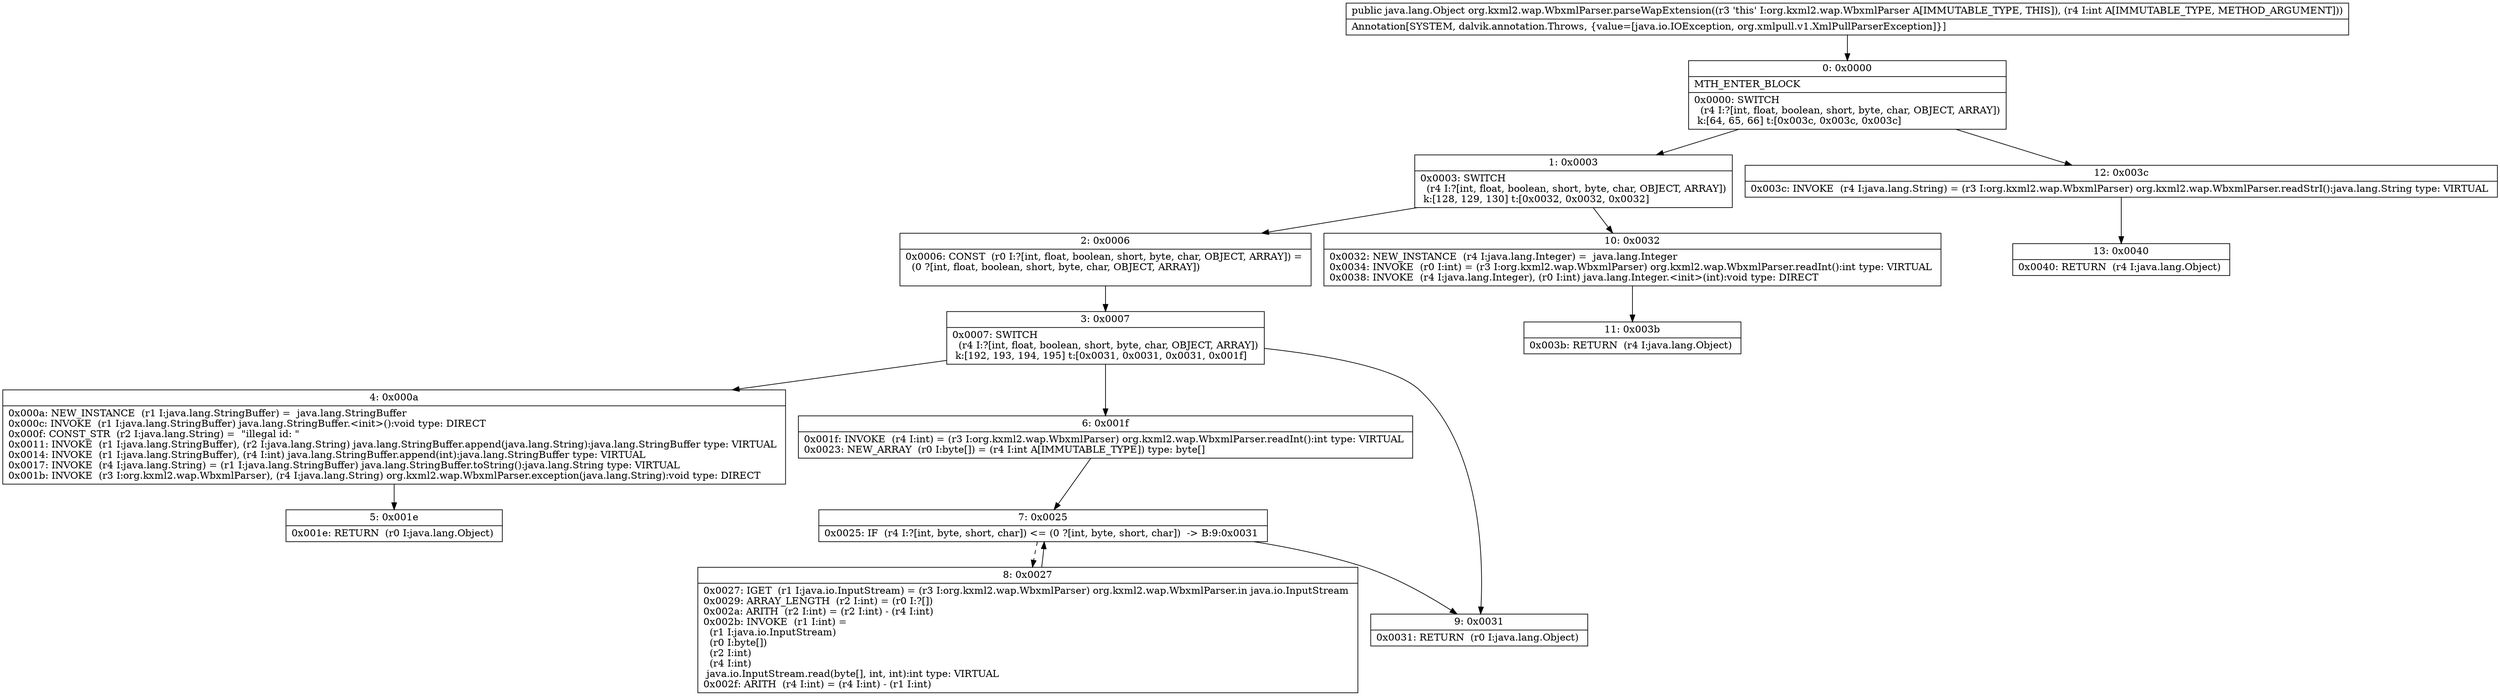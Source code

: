 digraph "CFG fororg.kxml2.wap.WbxmlParser.parseWapExtension(I)Ljava\/lang\/Object;" {
Node_0 [shape=record,label="{0\:\ 0x0000|MTH_ENTER_BLOCK\l|0x0000: SWITCH  \l  (r4 I:?[int, float, boolean, short, byte, char, OBJECT, ARRAY])\l k:[64, 65, 66] t:[0x003c, 0x003c, 0x003c] \l}"];
Node_1 [shape=record,label="{1\:\ 0x0003|0x0003: SWITCH  \l  (r4 I:?[int, float, boolean, short, byte, char, OBJECT, ARRAY])\l k:[128, 129, 130] t:[0x0032, 0x0032, 0x0032] \l}"];
Node_2 [shape=record,label="{2\:\ 0x0006|0x0006: CONST  (r0 I:?[int, float, boolean, short, byte, char, OBJECT, ARRAY]) = \l  (0 ?[int, float, boolean, short, byte, char, OBJECT, ARRAY])\l \l}"];
Node_3 [shape=record,label="{3\:\ 0x0007|0x0007: SWITCH  \l  (r4 I:?[int, float, boolean, short, byte, char, OBJECT, ARRAY])\l k:[192, 193, 194, 195] t:[0x0031, 0x0031, 0x0031, 0x001f] \l}"];
Node_4 [shape=record,label="{4\:\ 0x000a|0x000a: NEW_INSTANCE  (r1 I:java.lang.StringBuffer) =  java.lang.StringBuffer \l0x000c: INVOKE  (r1 I:java.lang.StringBuffer) java.lang.StringBuffer.\<init\>():void type: DIRECT \l0x000f: CONST_STR  (r2 I:java.lang.String) =  \"illegal id: \" \l0x0011: INVOKE  (r1 I:java.lang.StringBuffer), (r2 I:java.lang.String) java.lang.StringBuffer.append(java.lang.String):java.lang.StringBuffer type: VIRTUAL \l0x0014: INVOKE  (r1 I:java.lang.StringBuffer), (r4 I:int) java.lang.StringBuffer.append(int):java.lang.StringBuffer type: VIRTUAL \l0x0017: INVOKE  (r4 I:java.lang.String) = (r1 I:java.lang.StringBuffer) java.lang.StringBuffer.toString():java.lang.String type: VIRTUAL \l0x001b: INVOKE  (r3 I:org.kxml2.wap.WbxmlParser), (r4 I:java.lang.String) org.kxml2.wap.WbxmlParser.exception(java.lang.String):void type: DIRECT \l}"];
Node_5 [shape=record,label="{5\:\ 0x001e|0x001e: RETURN  (r0 I:java.lang.Object) \l}"];
Node_6 [shape=record,label="{6\:\ 0x001f|0x001f: INVOKE  (r4 I:int) = (r3 I:org.kxml2.wap.WbxmlParser) org.kxml2.wap.WbxmlParser.readInt():int type: VIRTUAL \l0x0023: NEW_ARRAY  (r0 I:byte[]) = (r4 I:int A[IMMUTABLE_TYPE]) type: byte[] \l}"];
Node_7 [shape=record,label="{7\:\ 0x0025|0x0025: IF  (r4 I:?[int, byte, short, char]) \<= (0 ?[int, byte, short, char])  \-\> B:9:0x0031 \l}"];
Node_8 [shape=record,label="{8\:\ 0x0027|0x0027: IGET  (r1 I:java.io.InputStream) = (r3 I:org.kxml2.wap.WbxmlParser) org.kxml2.wap.WbxmlParser.in java.io.InputStream \l0x0029: ARRAY_LENGTH  (r2 I:int) = (r0 I:?[]) \l0x002a: ARITH  (r2 I:int) = (r2 I:int) \- (r4 I:int) \l0x002b: INVOKE  (r1 I:int) = \l  (r1 I:java.io.InputStream)\l  (r0 I:byte[])\l  (r2 I:int)\l  (r4 I:int)\l java.io.InputStream.read(byte[], int, int):int type: VIRTUAL \l0x002f: ARITH  (r4 I:int) = (r4 I:int) \- (r1 I:int) \l}"];
Node_9 [shape=record,label="{9\:\ 0x0031|0x0031: RETURN  (r0 I:java.lang.Object) \l}"];
Node_10 [shape=record,label="{10\:\ 0x0032|0x0032: NEW_INSTANCE  (r4 I:java.lang.Integer) =  java.lang.Integer \l0x0034: INVOKE  (r0 I:int) = (r3 I:org.kxml2.wap.WbxmlParser) org.kxml2.wap.WbxmlParser.readInt():int type: VIRTUAL \l0x0038: INVOKE  (r4 I:java.lang.Integer), (r0 I:int) java.lang.Integer.\<init\>(int):void type: DIRECT \l}"];
Node_11 [shape=record,label="{11\:\ 0x003b|0x003b: RETURN  (r4 I:java.lang.Object) \l}"];
Node_12 [shape=record,label="{12\:\ 0x003c|0x003c: INVOKE  (r4 I:java.lang.String) = (r3 I:org.kxml2.wap.WbxmlParser) org.kxml2.wap.WbxmlParser.readStrI():java.lang.String type: VIRTUAL \l}"];
Node_13 [shape=record,label="{13\:\ 0x0040|0x0040: RETURN  (r4 I:java.lang.Object) \l}"];
MethodNode[shape=record,label="{public java.lang.Object org.kxml2.wap.WbxmlParser.parseWapExtension((r3 'this' I:org.kxml2.wap.WbxmlParser A[IMMUTABLE_TYPE, THIS]), (r4 I:int A[IMMUTABLE_TYPE, METHOD_ARGUMENT]))  | Annotation[SYSTEM, dalvik.annotation.Throws, \{value=[java.io.IOException, org.xmlpull.v1.XmlPullParserException]\}]\l}"];
MethodNode -> Node_0;
Node_0 -> Node_1;
Node_0 -> Node_12;
Node_1 -> Node_2;
Node_1 -> Node_10;
Node_2 -> Node_3;
Node_3 -> Node_4;
Node_3 -> Node_6;
Node_3 -> Node_9;
Node_4 -> Node_5;
Node_6 -> Node_7;
Node_7 -> Node_8[style=dashed];
Node_7 -> Node_9;
Node_8 -> Node_7;
Node_10 -> Node_11;
Node_12 -> Node_13;
}


